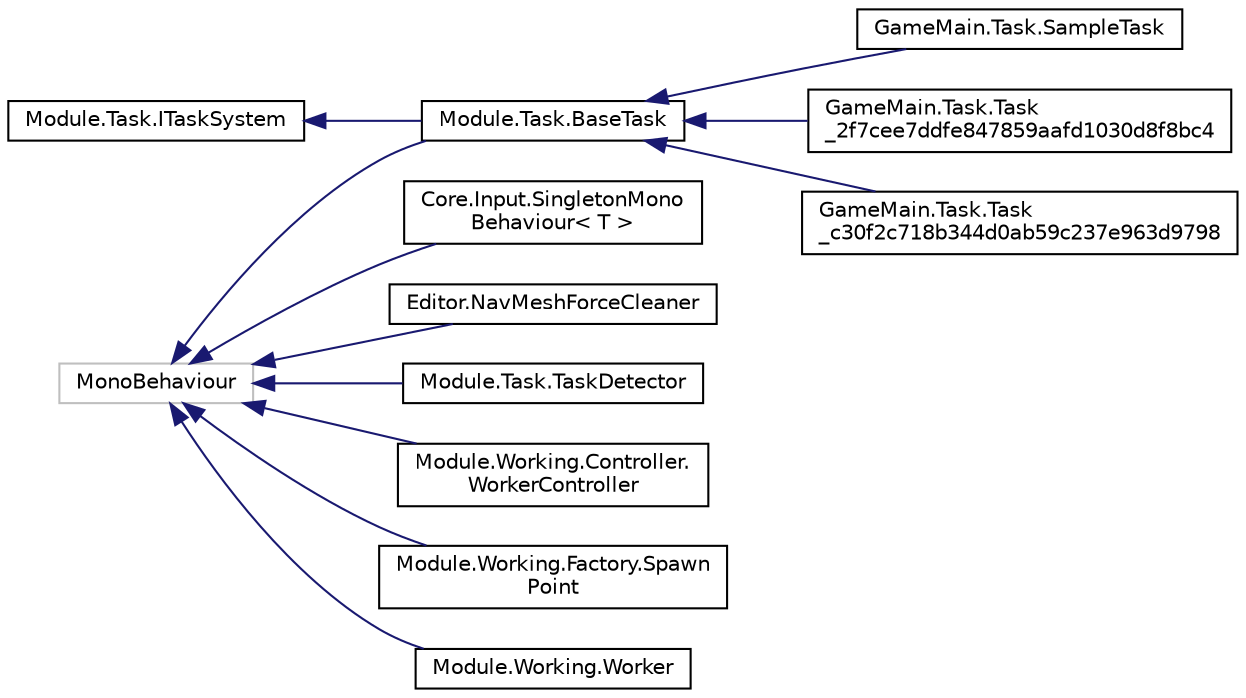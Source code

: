 digraph "クラス階層図"
{
 // LATEX_PDF_SIZE
  edge [fontname="Helvetica",fontsize="10",labelfontname="Helvetica",labelfontsize="10"];
  node [fontname="Helvetica",fontsize="10",shape=record];
  rankdir="LR";
  Node0 [label="Module.Task.ITaskSystem",height=0.2,width=0.4,color="black", fillcolor="white", style="filled",URL="$interfaceModule_1_1Task_1_1ITaskSystem.html",tooltip="タスクにゲームループを適用するインターフェース"];
  Node0 -> Node1 [dir="back",color="midnightblue",fontsize="10",style="solid",fontname="Helvetica"];
  Node1 [label="Module.Task.BaseTask",height=0.2,width=0.4,color="black", fillcolor="white", style="filled",URL="$classModule_1_1Task_1_1BaseTask.html",tooltip="全てのタスクのベースクラス"];
  Node1 -> Node2 [dir="back",color="midnightblue",fontsize="10",style="solid",fontname="Helvetica"];
  Node2 [label="GameMain.Task.SampleTask",height=0.2,width=0.4,color="black", fillcolor="white", style="filled",URL="$classGameMain_1_1Task_1_1SampleTask.html",tooltip=" "];
  Node1 -> Node3 [dir="back",color="midnightblue",fontsize="10",style="solid",fontname="Helvetica"];
  Node3 [label="GameMain.Task.Task\l_2f7cee7ddfe847859aafd1030d8f8bc4",height=0.2,width=0.4,color="black", fillcolor="white", style="filled",URL="$classGameMain_1_1Task_1_1Task__2f7cee7ddfe847859aafd1030d8f8bc4.html",tooltip=" "];
  Node1 -> Node4 [dir="back",color="midnightblue",fontsize="10",style="solid",fontname="Helvetica"];
  Node4 [label="GameMain.Task.Task\l_c30f2c718b344d0ab59c237e963d9798",height=0.2,width=0.4,color="black", fillcolor="white", style="filled",URL="$classGameMain_1_1Task_1_1Task__c30f2c718b344d0ab59c237e963d9798.html",tooltip=" "];
  Node30 [label="MonoBehaviour",height=0.2,width=0.4,color="grey75", fillcolor="white", style="filled",tooltip=" "];
  Node30 -> Node31 [dir="back",color="midnightblue",fontsize="10",style="solid",fontname="Helvetica"];
  Node31 [label="Core.Input.SingletonMono\lBehaviour\< T \>",height=0.2,width=0.4,color="black", fillcolor="white", style="filled",URL="$classCore_1_1Input_1_1SingletonMonoBehaviour.html",tooltip="MonoBehaviourをシングルトン化するクラス"];
  Node30 -> Node32 [dir="back",color="midnightblue",fontsize="10",style="solid",fontname="Helvetica"];
  Node32 [label="Editor.NavMeshForceCleaner",height=0.2,width=0.4,color="black", fillcolor="white", style="filled",URL="$classEditor_1_1NavMeshForceCleaner.html",tooltip=" "];
  Node30 -> Node1 [dir="back",color="midnightblue",fontsize="10",style="solid",fontname="Helvetica"];
  Node30 -> Node33 [dir="back",color="midnightblue",fontsize="10",style="solid",fontname="Helvetica"];
  Node33 [label="Module.Task.TaskDetector",height=0.2,width=0.4,color="black", fillcolor="white", style="filled",URL="$classModule_1_1Task_1_1TaskDetector.html",tooltip="タスクを検出するクラス"];
  Node30 -> Node34 [dir="back",color="midnightblue",fontsize="10",style="solid",fontname="Helvetica"];
  Node34 [label="Module.Working.Controller.\lWorkerController",height=0.2,width=0.4,color="black", fillcolor="white", style="filled",URL="$classModule_1_1Working_1_1Controller_1_1WorkerController.html",tooltip="群体を操作するクラス"];
  Node30 -> Node35 [dir="back",color="midnightblue",fontsize="10",style="solid",fontname="Helvetica"];
  Node35 [label="Module.Working.Factory.Spawn\lPoint",height=0.2,width=0.4,color="black", fillcolor="white", style="filled",URL="$classModule_1_1Working_1_1Factory_1_1SpawnPoint.html",tooltip=" "];
  Node30 -> Node36 [dir="back",color="midnightblue",fontsize="10",style="solid",fontname="Helvetica"];
  Node36 [label="Module.Working.Worker",height=0.2,width=0.4,color="black", fillcolor="white", style="filled",URL="$classModule_1_1Working_1_1Worker.html",tooltip="ワーカーの状態を管理するクラス"];
}
